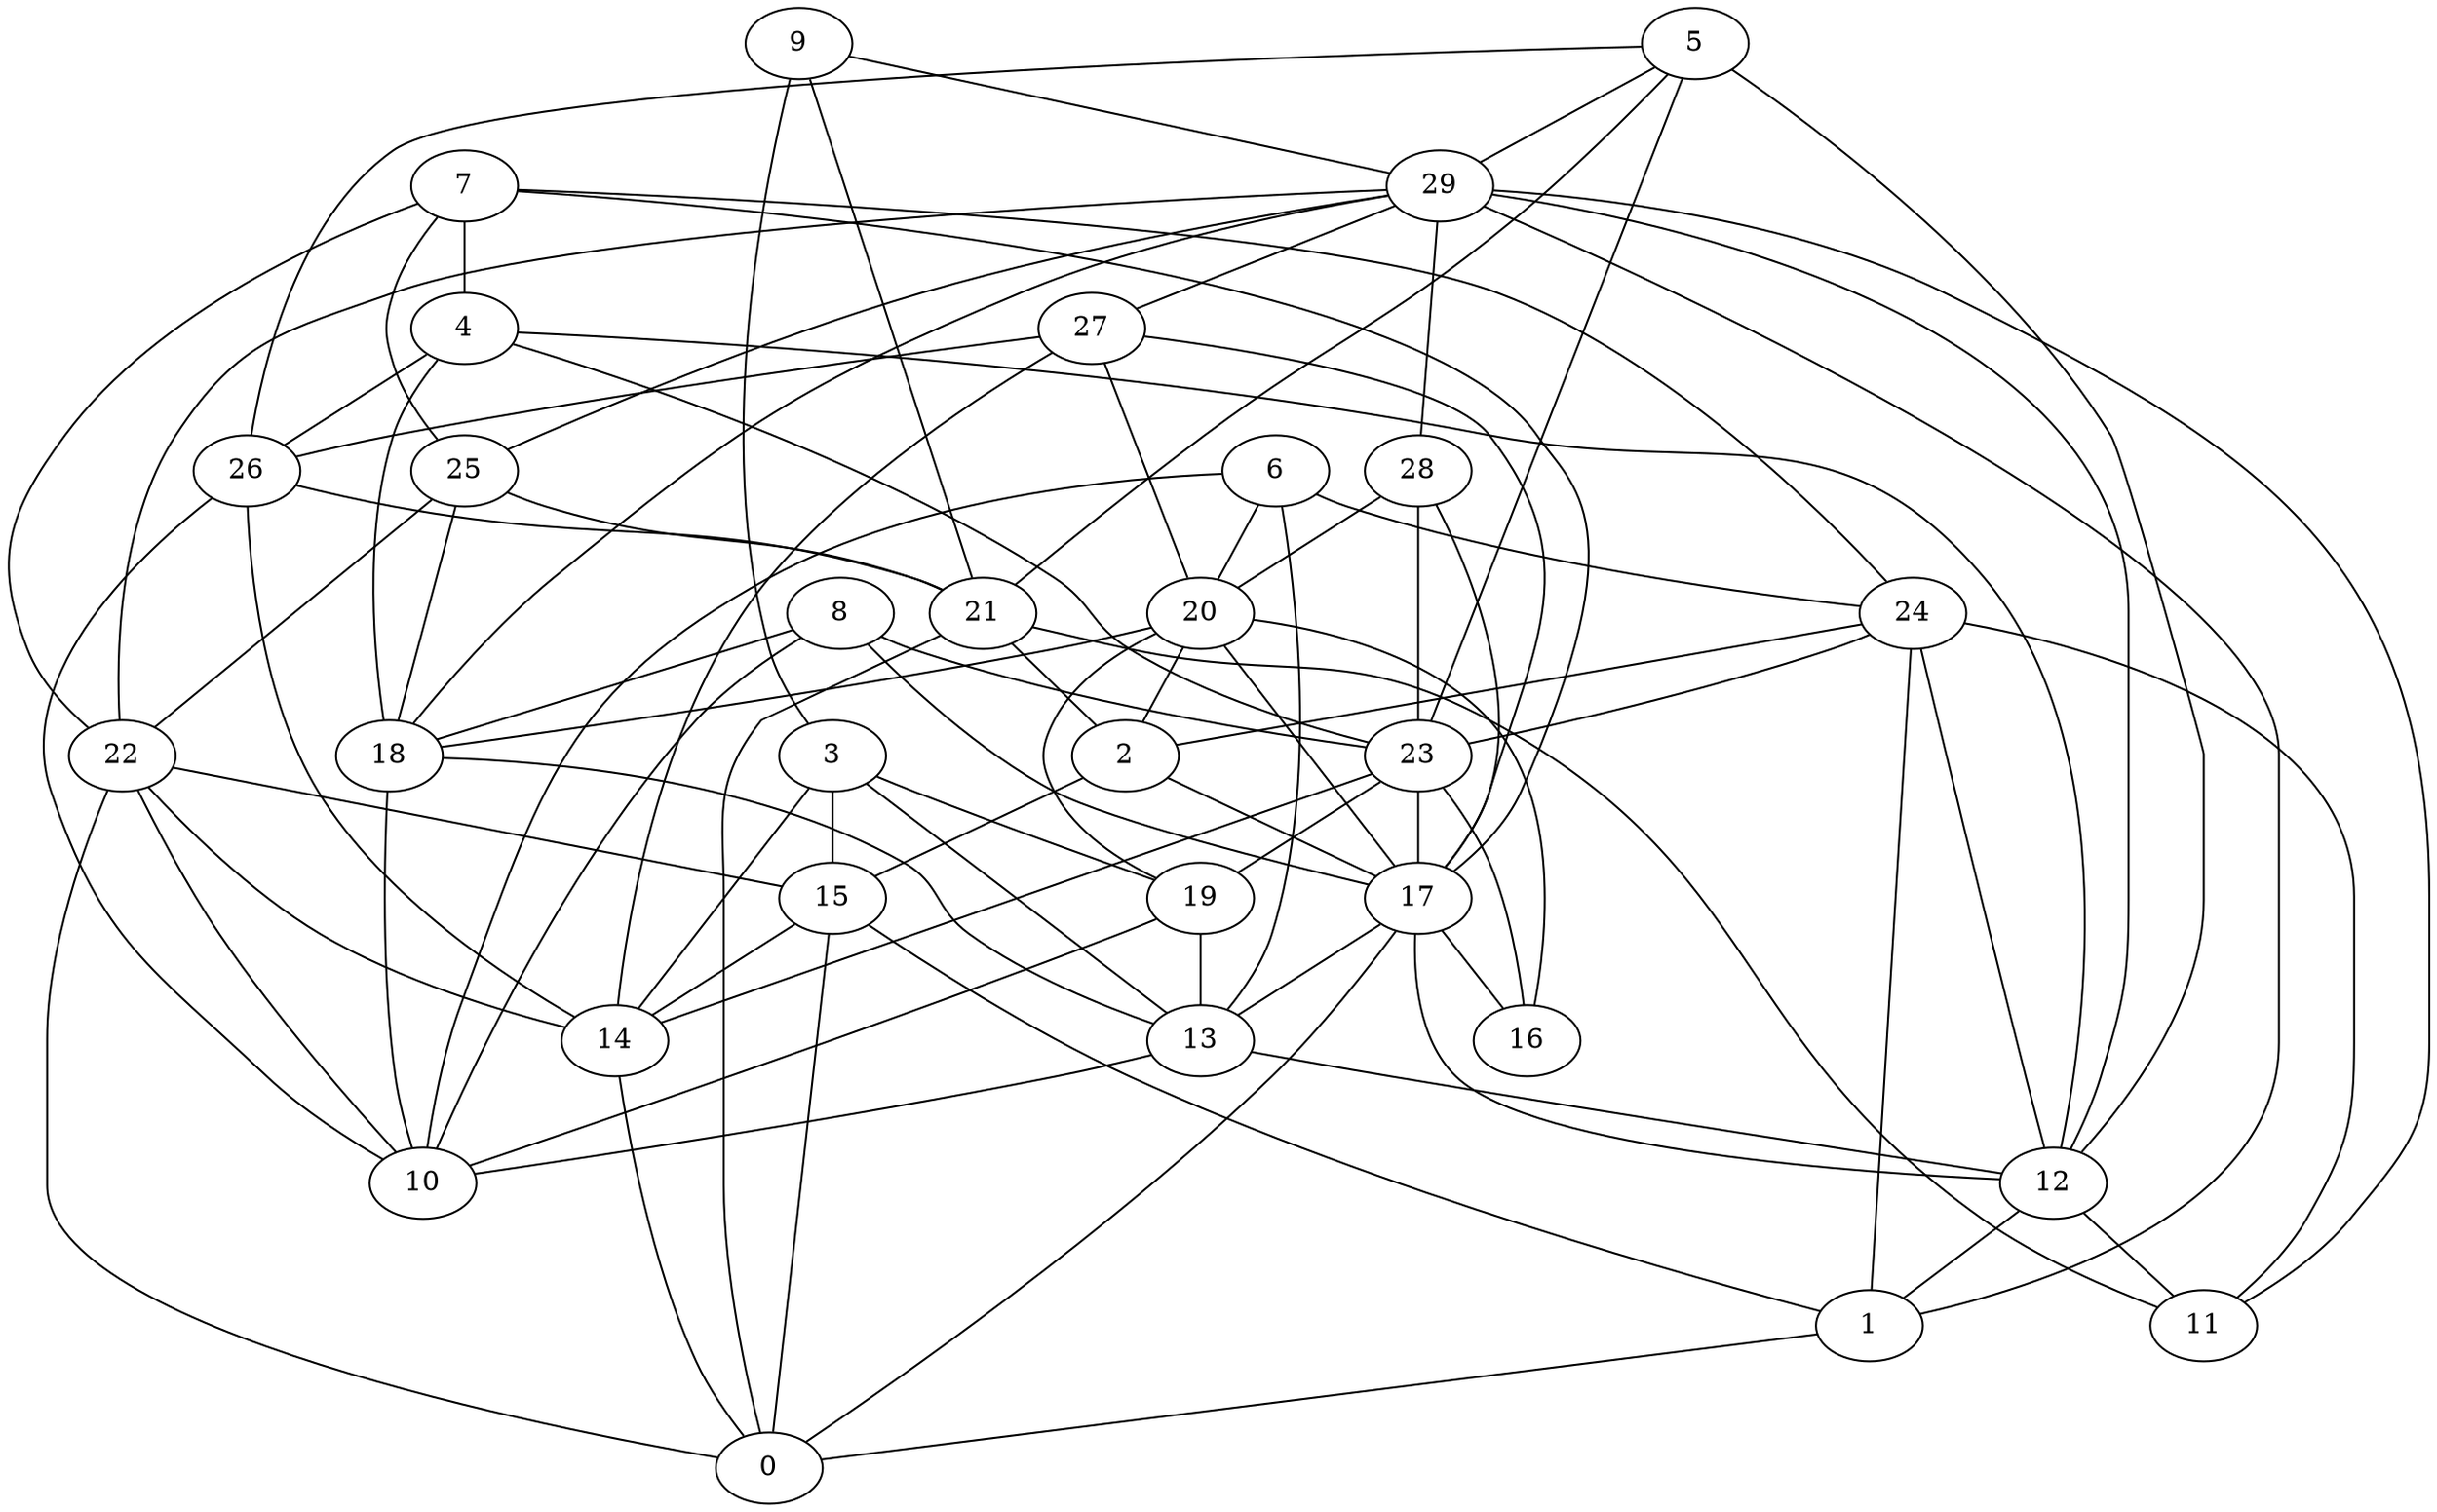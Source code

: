 digraph GG_graph {

subgraph G_graph {
edge [color = black]
"20" -> "17" [dir = none]
"5" -> "26" [dir = none]
"5" -> "21" [dir = none]
"22" -> "14" [dir = none]
"22" -> "0" [dir = none]
"22" -> "15" [dir = none]
"17" -> "16" [dir = none]
"9" -> "21" [dir = none]
"1" -> "0" [dir = none]
"24" -> "11" [dir = none]
"25" -> "18" [dir = none]
"25" -> "21" [dir = none]
"25" -> "22" [dir = none]
"29" -> "27" [dir = none]
"29" -> "28" [dir = none]
"29" -> "11" [dir = none]
"29" -> "25" [dir = none]
"21" -> "2" [dir = none]
"23" -> "19" [dir = none]
"23" -> "16" [dir = none]
"12" -> "1" [dir = none]
"3" -> "13" [dir = none]
"3" -> "19" [dir = none]
"6" -> "10" [dir = none]
"8" -> "10" [dir = none]
"8" -> "17" [dir = none]
"7" -> "17" [dir = none]
"7" -> "25" [dir = none]
"4" -> "23" [dir = none]
"5" -> "29" [dir = none]
"17" -> "12" [dir = none]
"29" -> "1" [dir = none]
"4" -> "12" [dir = none]
"26" -> "21" [dir = none]
"24" -> "12" [dir = none]
"7" -> "24" [dir = none]
"4" -> "18" [dir = none]
"18" -> "13" [dir = none]
"29" -> "18" [dir = none]
"28" -> "17" [dir = none]
"7" -> "22" [dir = none]
"2" -> "17" [dir = none]
"27" -> "17" [dir = none]
"5" -> "12" [dir = none]
"2" -> "15" [dir = none]
"24" -> "2" [dir = none]
"14" -> "0" [dir = none]
"20" -> "18" [dir = none]
"23" -> "14" [dir = none]
"20" -> "19" [dir = none]
"13" -> "12" [dir = none]
"6" -> "13" [dir = none]
"6" -> "20" [dir = none]
"24" -> "1" [dir = none]
"15" -> "0" [dir = none]
"3" -> "14" [dir = none]
"9" -> "29" [dir = none]
"18" -> "10" [dir = none]
"28" -> "23" [dir = none]
"5" -> "23" [dir = none]
"23" -> "17" [dir = none]
"3" -> "15" [dir = none]
"8" -> "23" [dir = none]
"27" -> "26" [dir = none]
"27" -> "14" [dir = none]
"8" -> "18" [dir = none]
"19" -> "13" [dir = none]
"7" -> "4" [dir = none]
"29" -> "12" [dir = none]
"9" -> "3" [dir = none]
"21" -> "0" [dir = none]
"28" -> "20" [dir = none]
"17" -> "13" [dir = none]
"29" -> "22" [dir = none]
"15" -> "1" [dir = none]
"17" -> "0" [dir = none]
"24" -> "23" [dir = none]
"15" -> "14" [dir = none]
"4" -> "26" [dir = none]
"6" -> "24" [dir = none]
"20" -> "16" [dir = none]
"12" -> "11" [dir = none]
"13" -> "10" [dir = none]
"22" -> "10" [dir = none]
"26" -> "10" [dir = none]
"19" -> "10" [dir = none]
"27" -> "20" [dir = none]
"26" -> "14" [dir = none]
"21" -> "11" [dir = none]
"20" -> "2" [dir = none]
}

}
